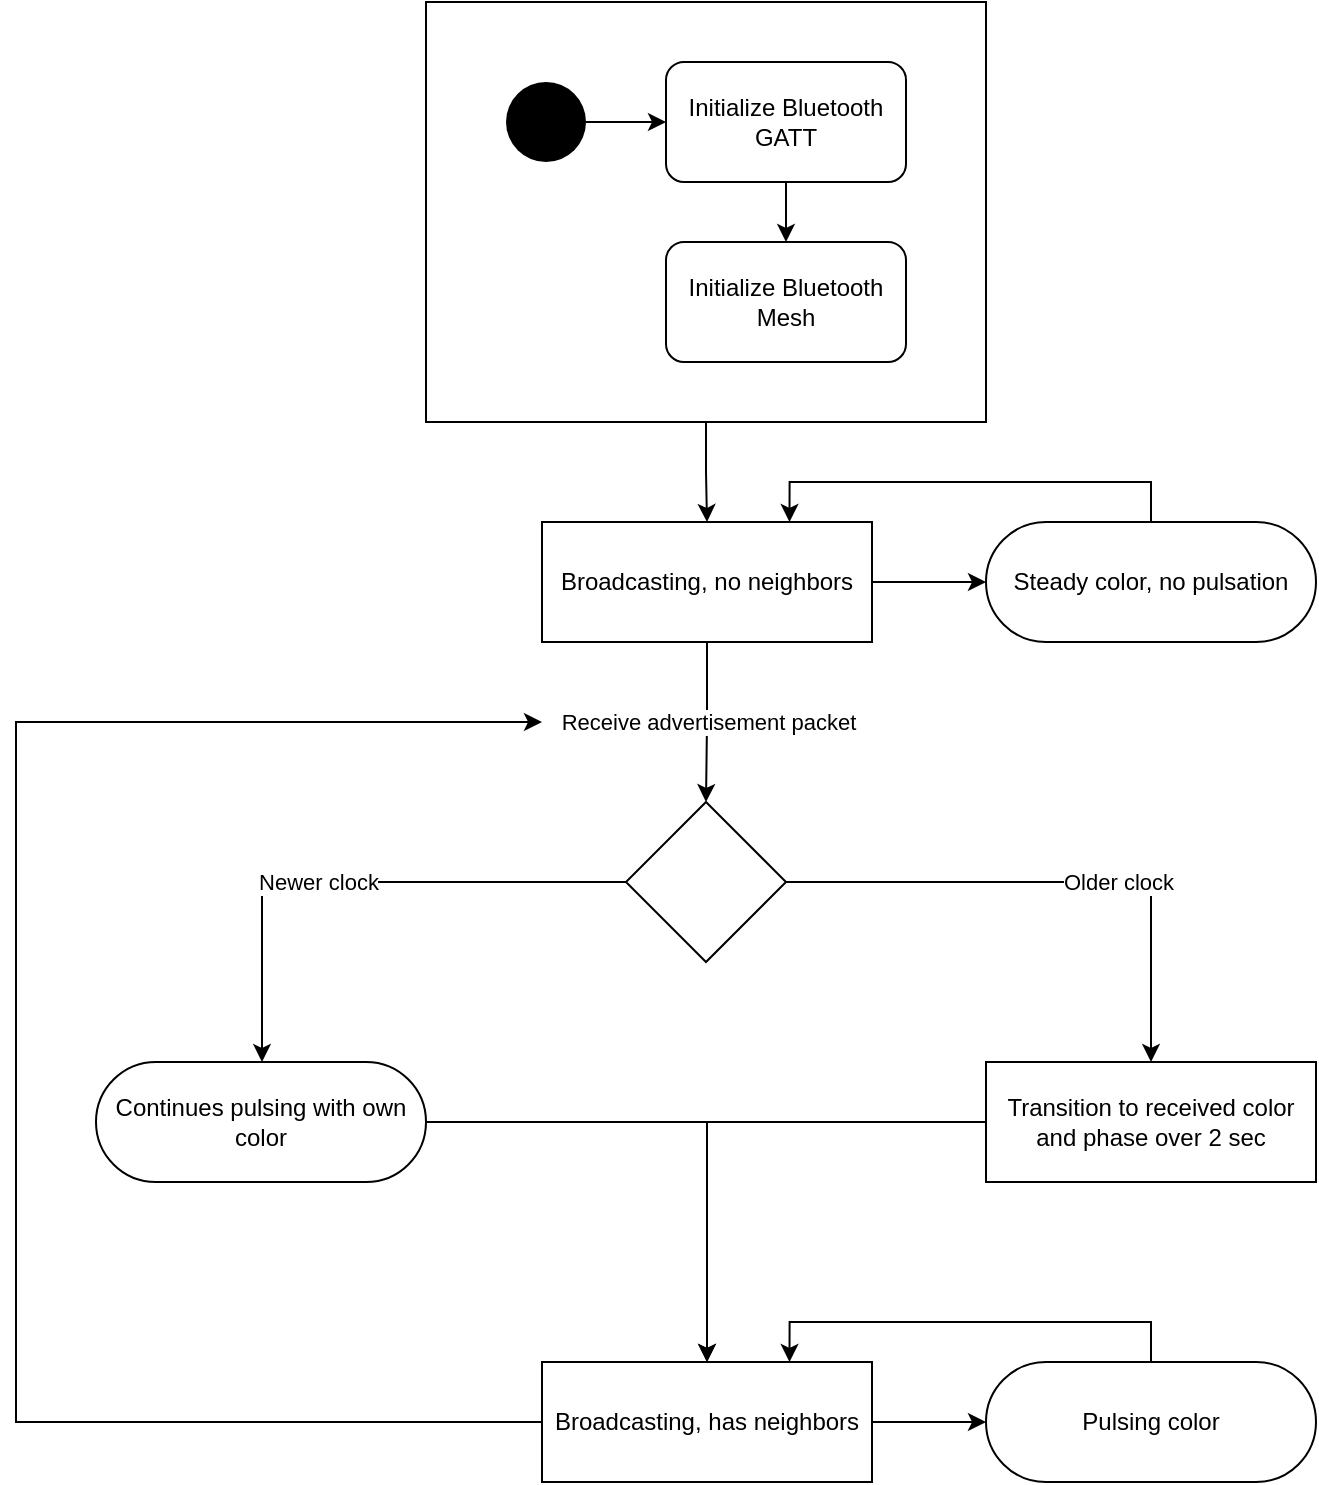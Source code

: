 <mxfile version="14.7.9" type="device"><diagram id="XqHEbl6Lke_oaZI0eSxx" name="Page-1"><mxGraphModel dx="961" dy="908" grid="1" gridSize="10" guides="1" tooltips="1" connect="1" arrows="1" fold="1" page="1" pageScale="1" pageWidth="850" pageHeight="1100" math="0" shadow="0"><root><mxCell id="0"/><mxCell id="1" parent="0"/><mxCell id="BeK0pdrklUG_2loCE2hh-11" style="edgeStyle=orthogonalEdgeStyle;rounded=0;orthogonalLoop=1;jettySize=auto;html=1;" edge="1" parent="1" source="BeK0pdrklUG_2loCE2hh-9" target="BeK0pdrklUG_2loCE2hh-10"><mxGeometry relative="1" as="geometry"/></mxCell><mxCell id="BeK0pdrklUG_2loCE2hh-9" value="" style="rounded=0;whiteSpace=wrap;html=1;fillColor=#FFFFFF;" vertex="1" parent="1"><mxGeometry x="285" y="20" width="280" height="210" as="geometry"/></mxCell><mxCell id="BeK0pdrklUG_2loCE2hh-4" style="edgeStyle=orthogonalEdgeStyle;rounded=0;orthogonalLoop=1;jettySize=auto;html=1;" edge="1" parent="1" source="BeK0pdrklUG_2loCE2hh-1" target="BeK0pdrklUG_2loCE2hh-3"><mxGeometry relative="1" as="geometry"/></mxCell><mxCell id="BeK0pdrklUG_2loCE2hh-1" value="" style="ellipse;whiteSpace=wrap;html=1;aspect=fixed;strokeColor=none;fillColor=#000000;" vertex="1" parent="1"><mxGeometry x="325" y="60" width="40" height="40" as="geometry"/></mxCell><mxCell id="BeK0pdrklUG_2loCE2hh-6" style="edgeStyle=orthogonalEdgeStyle;rounded=0;orthogonalLoop=1;jettySize=auto;html=1;" edge="1" parent="1" source="BeK0pdrklUG_2loCE2hh-3" target="BeK0pdrklUG_2loCE2hh-5"><mxGeometry relative="1" as="geometry"/></mxCell><mxCell id="BeK0pdrklUG_2loCE2hh-3" value="Initialize Bluetooth GATT" style="rounded=1;whiteSpace=wrap;html=1;fillColor=#FFFFFF;" vertex="1" parent="1"><mxGeometry x="405" y="50" width="120" height="60" as="geometry"/></mxCell><mxCell id="BeK0pdrklUG_2loCE2hh-5" value="Initialize Bluetooth Mesh" style="rounded=1;whiteSpace=wrap;html=1;fillColor=#FFFFFF;" vertex="1" parent="1"><mxGeometry x="405" y="140" width="120" height="60" as="geometry"/></mxCell><mxCell id="BeK0pdrklUG_2loCE2hh-20" style="edgeStyle=orthogonalEdgeStyle;rounded=0;orthogonalLoop=1;jettySize=auto;html=1;" edge="1" parent="1" source="BeK0pdrklUG_2loCE2hh-10" target="BeK0pdrklUG_2loCE2hh-16"><mxGeometry relative="1" as="geometry"/></mxCell><mxCell id="BeK0pdrklUG_2loCE2hh-28" value="Receive advertisement packet" style="edgeLabel;html=1;align=center;verticalAlign=middle;resizable=0;points=[];" vertex="1" connectable="0" parent="BeK0pdrklUG_2loCE2hh-20"><mxGeometry x="-0.18" y="3" relative="1" as="geometry"><mxPoint x="-3" y="7" as="offset"/></mxGeometry></mxCell><mxCell id="BeK0pdrklUG_2loCE2hh-35" style="edgeStyle=orthogonalEdgeStyle;rounded=0;orthogonalLoop=1;jettySize=auto;html=1;" edge="1" parent="1" source="BeK0pdrklUG_2loCE2hh-10" target="BeK0pdrklUG_2loCE2hh-34"><mxGeometry relative="1" as="geometry"/></mxCell><mxCell id="BeK0pdrklUG_2loCE2hh-10" value="Broadcasting, no neighbors" style="rounded=0;whiteSpace=wrap;html=1;fillColor=#FFFFFF;" vertex="1" parent="1"><mxGeometry x="343" y="280" width="165" height="60" as="geometry"/></mxCell><mxCell id="BeK0pdrklUG_2loCE2hh-22" style="edgeStyle=orthogonalEdgeStyle;rounded=0;orthogonalLoop=1;jettySize=auto;html=1;" edge="1" parent="1" source="BeK0pdrklUG_2loCE2hh-16" target="BeK0pdrklUG_2loCE2hh-21"><mxGeometry relative="1" as="geometry"/></mxCell><mxCell id="BeK0pdrklUG_2loCE2hh-23" value="Older clock" style="edgeLabel;html=1;align=center;verticalAlign=middle;resizable=0;points=[];" vertex="1" connectable="0" parent="BeK0pdrklUG_2loCE2hh-22"><mxGeometry x="0.125" relative="1" as="geometry"><mxPoint x="12" as="offset"/></mxGeometry></mxCell><mxCell id="BeK0pdrklUG_2loCE2hh-25" style="edgeStyle=orthogonalEdgeStyle;rounded=0;orthogonalLoop=1;jettySize=auto;html=1;" edge="1" parent="1" source="BeK0pdrklUG_2loCE2hh-16" target="BeK0pdrklUG_2loCE2hh-24"><mxGeometry relative="1" as="geometry"><Array as="points"><mxPoint x="203" y="460"/></Array></mxGeometry></mxCell><mxCell id="BeK0pdrklUG_2loCE2hh-27" value="Newer clock" style="edgeLabel;html=1;align=center;verticalAlign=middle;resizable=0;points=[];" vertex="1" connectable="0" parent="BeK0pdrklUG_2loCE2hh-25"><mxGeometry x="0.299" y="4" relative="1" as="geometry"><mxPoint x="22" y="-4" as="offset"/></mxGeometry></mxCell><mxCell id="BeK0pdrklUG_2loCE2hh-16" value="" style="rhombus;whiteSpace=wrap;html=1;fillColor=#FFFFFF;" vertex="1" parent="1"><mxGeometry x="385" y="420" width="80" height="80" as="geometry"/></mxCell><mxCell id="BeK0pdrklUG_2loCE2hh-31" style="edgeStyle=orthogonalEdgeStyle;rounded=0;orthogonalLoop=1;jettySize=auto;html=1;" edge="1" parent="1" source="BeK0pdrklUG_2loCE2hh-21" target="BeK0pdrklUG_2loCE2hh-30"><mxGeometry relative="1" as="geometry"/></mxCell><mxCell id="BeK0pdrklUG_2loCE2hh-21" value="Transition to received color and phase over 2 sec" style="rounded=0;whiteSpace=wrap;html=1;fillColor=#FFFFFF;" vertex="1" parent="1"><mxGeometry x="565" y="550" width="165" height="60" as="geometry"/></mxCell><mxCell id="BeK0pdrklUG_2loCE2hh-32" style="edgeStyle=orthogonalEdgeStyle;rounded=0;orthogonalLoop=1;jettySize=auto;html=1;" edge="1" parent="1" source="BeK0pdrklUG_2loCE2hh-24" target="BeK0pdrklUG_2loCE2hh-30"><mxGeometry relative="1" as="geometry"/></mxCell><mxCell id="BeK0pdrklUG_2loCE2hh-24" value="Continues pulsing with own color" style="rounded=1;whiteSpace=wrap;html=1;fillColor=#FFFFFF;arcSize=50;" vertex="1" parent="1"><mxGeometry x="120" y="550" width="165" height="60" as="geometry"/></mxCell><mxCell id="BeK0pdrklUG_2loCE2hh-33" style="edgeStyle=orthogonalEdgeStyle;rounded=0;orthogonalLoop=1;jettySize=auto;html=1;" edge="1" parent="1" source="BeK0pdrklUG_2loCE2hh-30"><mxGeometry relative="1" as="geometry"><mxPoint x="343" y="380" as="targetPoint"/><Array as="points"><mxPoint x="80" y="730"/><mxPoint x="80" y="380"/></Array></mxGeometry></mxCell><mxCell id="BeK0pdrklUG_2loCE2hh-38" style="edgeStyle=orthogonalEdgeStyle;rounded=0;orthogonalLoop=1;jettySize=auto;html=1;" edge="1" parent="1" source="BeK0pdrklUG_2loCE2hh-30" target="BeK0pdrklUG_2loCE2hh-37"><mxGeometry relative="1" as="geometry"/></mxCell><mxCell id="BeK0pdrklUG_2loCE2hh-30" value="Broadcasting, has neighbors" style="rounded=0;whiteSpace=wrap;html=1;fillColor=#FFFFFF;" vertex="1" parent="1"><mxGeometry x="343" y="700" width="165" height="60" as="geometry"/></mxCell><mxCell id="BeK0pdrklUG_2loCE2hh-36" style="edgeStyle=orthogonalEdgeStyle;rounded=0;orthogonalLoop=1;jettySize=auto;html=1;entryX=0.75;entryY=0;entryDx=0;entryDy=0;exitX=0.5;exitY=0;exitDx=0;exitDy=0;" edge="1" parent="1" source="BeK0pdrklUG_2loCE2hh-34" target="BeK0pdrklUG_2loCE2hh-10"><mxGeometry relative="1" as="geometry"><Array as="points"><mxPoint x="648" y="260"/><mxPoint x="467" y="260"/></Array></mxGeometry></mxCell><mxCell id="BeK0pdrklUG_2loCE2hh-34" value="Steady color, no pulsation" style="rounded=1;whiteSpace=wrap;html=1;fillColor=#FFFFFF;glass=0;arcSize=50;" vertex="1" parent="1"><mxGeometry x="565" y="280" width="165" height="60" as="geometry"/></mxCell><mxCell id="BeK0pdrklUG_2loCE2hh-39" style="edgeStyle=orthogonalEdgeStyle;rounded=0;orthogonalLoop=1;jettySize=auto;html=1;entryX=0.75;entryY=0;entryDx=0;entryDy=0;" edge="1" parent="1" source="BeK0pdrklUG_2loCE2hh-37" target="BeK0pdrklUG_2loCE2hh-30"><mxGeometry relative="1" as="geometry"><Array as="points"><mxPoint x="648" y="680"/><mxPoint x="467" y="680"/></Array></mxGeometry></mxCell><mxCell id="BeK0pdrklUG_2loCE2hh-37" value="Pulsing color" style="rounded=1;whiteSpace=wrap;html=1;fillColor=#FFFFFF;arcSize=50;" vertex="1" parent="1"><mxGeometry x="565" y="700" width="165" height="60" as="geometry"/></mxCell></root></mxGraphModel></diagram></mxfile>